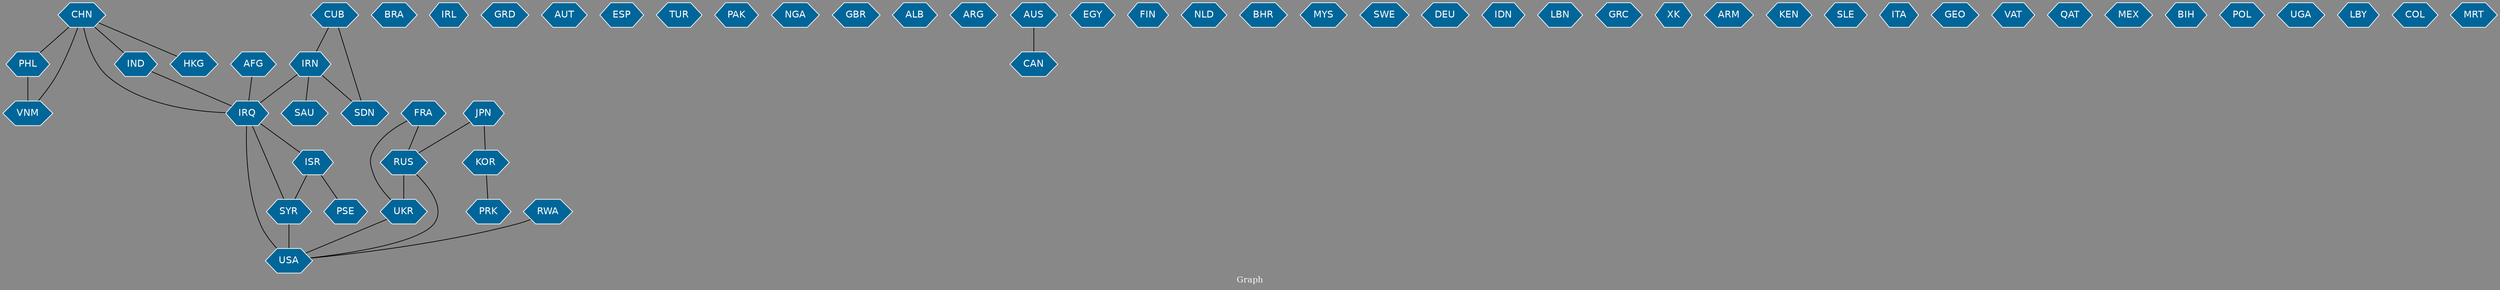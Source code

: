 // Countries together in item graph
graph {
	graph [bgcolor="#888888" fontcolor=white fontsize=12 label="Graph" outputorder=edgesfirst overlap=prism]
	node [color=white fillcolor="#006699" fontcolor=white fontname=Helvetica shape=hexagon style=filled]
	edge [arrowhead=open color=black fontcolor=white fontname=Courier fontsize=12]
		UKR [label=UKR]
		USA [label=USA]
		SYR [label=SYR]
		CHN [label=CHN]
		AFG [label=AFG]
		FRA [label=FRA]
		BRA [label=BRA]
		PHL [label=PHL]
		IRL [label=IRL]
		IRQ [label=IRQ]
		GRD [label=GRD]
		AUT [label=AUT]
		ESP [label=ESP]
		KOR [label=KOR]
		TUR [label=TUR]
		PAK [label=PAK]
		RUS [label=RUS]
		IRN [label=IRN]
		NGA [label=NGA]
		GBR [label=GBR]
		ALB [label=ALB]
		SDN [label=SDN]
		ARG [label=ARG]
		CAN [label=CAN]
		PSE [label=PSE]
		EGY [label=EGY]
		ISR [label=ISR]
		FIN [label=FIN]
		NLD [label=NLD]
		BHR [label=BHR]
		MYS [label=MYS]
		IND [label=IND]
		SWE [label=SWE]
		DEU [label=DEU]
		IDN [label=IDN]
		PRK [label=PRK]
		LBN [label=LBN]
		GRC [label=GRC]
		VNM [label=VNM]
		XK [label=XK]
		ARM [label=ARM]
		JPN [label=JPN]
		KEN [label=KEN]
		SLE [label=SLE]
		ITA [label=ITA]
		GEO [label=GEO]
		VAT [label=VAT]
		QAT [label=QAT]
		AUS [label=AUS]
		MEX [label=MEX]
		BIH [label=BIH]
		POL [label=POL]
		UGA [label=UGA]
		LBY [label=LBY]
		RWA [label=RWA]
		COL [label=COL]
		HKG [label=HKG]
		CUB [label=CUB]
		MRT [label=MRT]
		SAU [label=SAU]
			SYR -- USA [weight=2]
			KOR -- PRK [weight=1]
			ISR -- PSE [weight=1]
			IRQ -- ISR [weight=1]
			IRN -- IRQ [weight=2]
			ISR -- SYR [weight=1]
			CHN -- IRQ [weight=1]
			IRQ -- USA [weight=5]
			AUS -- CAN [weight=1]
			JPN -- KOR [weight=1]
			IRN -- SDN [weight=1]
			CHN -- IND [weight=2]
			PHL -- VNM [weight=2]
			IND -- IRQ [weight=1]
			RUS -- USA [weight=4]
			AFG -- IRQ [weight=1]
			CHN -- PHL [weight=3]
			JPN -- RUS [weight=1]
			UKR -- USA [weight=1]
			RUS -- UKR [weight=20]
			IRQ -- SYR [weight=1]
			FRA -- RUS [weight=1]
			IRN -- SAU [weight=1]
			CHN -- VNM [weight=1]
			CUB -- SDN [weight=1]
			CUB -- IRN [weight=1]
			FRA -- UKR [weight=1]
			RWA -- USA [weight=1]
			CHN -- HKG [weight=1]
}